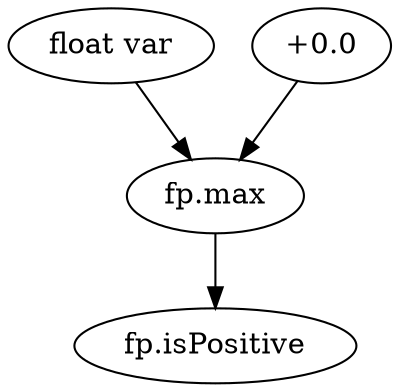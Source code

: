 digraph tree {
  var1  [label="float var"];
  var2  [label="+0.0"];

  node1 [label="fp.max"];
  node2 [label="fp.isPositive"];

  var1  -> node1;
  var2  -> node1;
  node1 -> node2;
}
